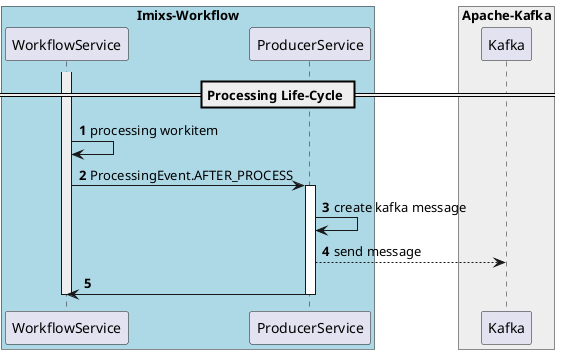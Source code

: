 @startuml
autonumber

box "Imixs-Workflow" #LightBlue
participant WorkflowService
participant ProducerService
end box

box "Apache-Kafka" #EEEEEE
participant Kafka
end box

== Processing Life-Cycle ==



activate WorkflowService #EEEEEE
WorkflowService -> WorkflowService : processing workitem

WorkflowService -> ProducerService: ProcessingEvent.AFTER_PROCESS
activate ProducerService

ProducerService -> ProducerService: create kafka message
ProducerService --> Kafka : send message

ProducerService -> WorkflowService: 
deactivate ProducerService
deactivate WorkflowService


@enduml
